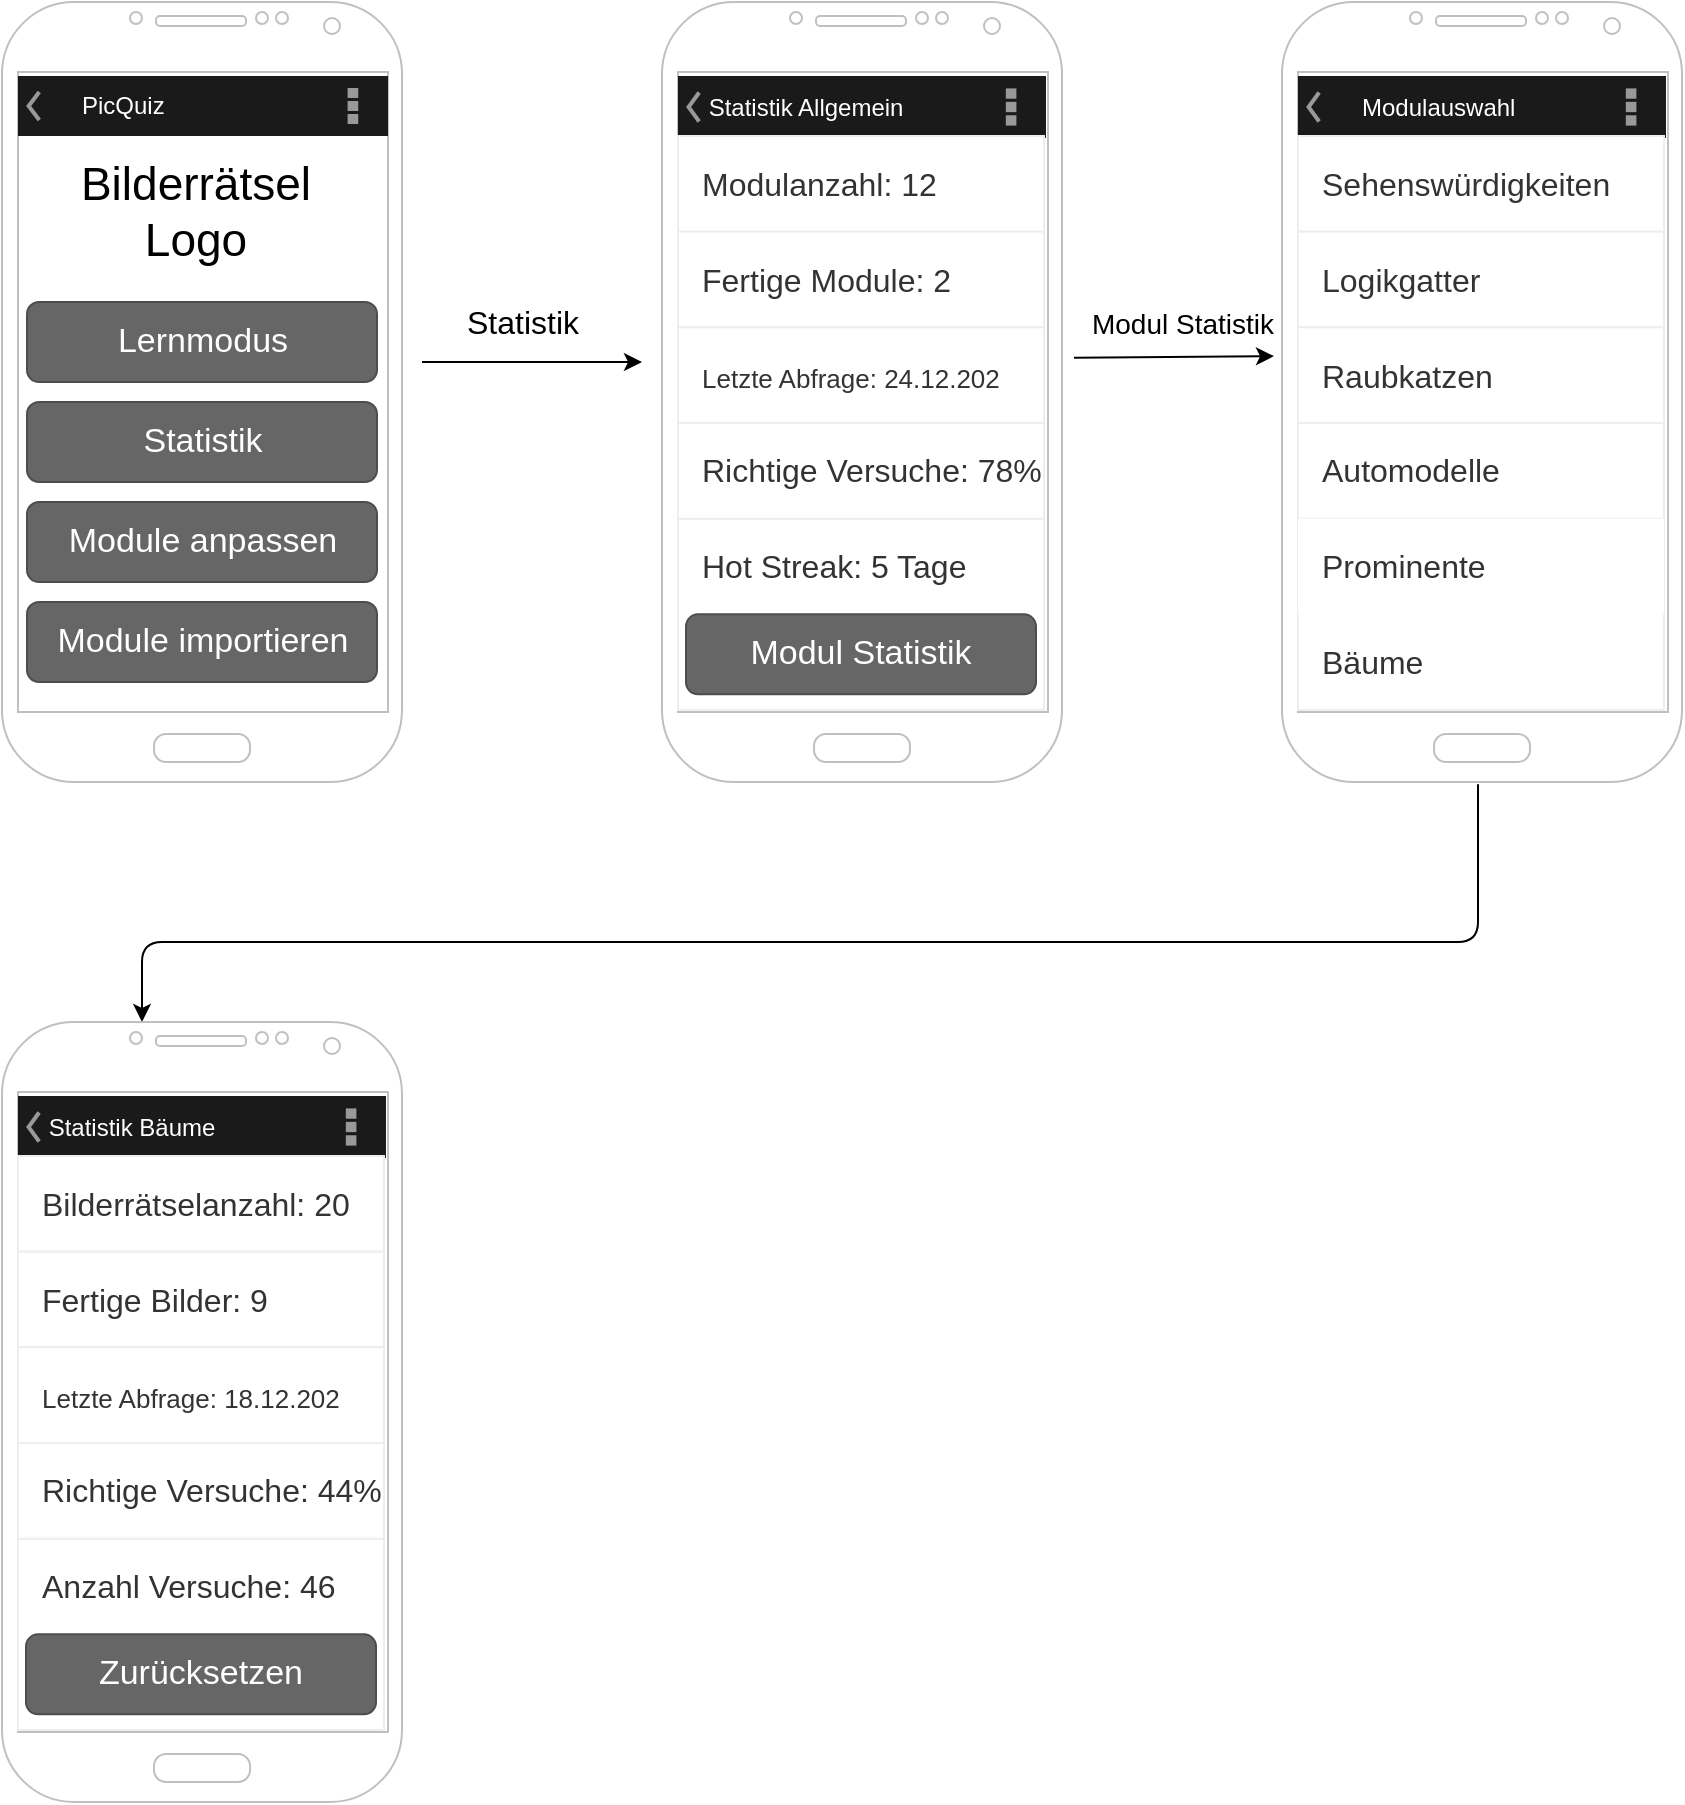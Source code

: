 <mxfile version="14.0.4" type="device"><diagram id="ySW2foGIrpTWuuutoRlv" name="Page-1"><mxGraphModel dx="1422" dy="773" grid="1" gridSize="10" guides="1" tooltips="1" connect="1" arrows="1" fold="1" page="1" pageScale="1" pageWidth="850" pageHeight="1100" math="0" shadow="0"><root><mxCell id="0"/><mxCell id="1" parent="0"/><mxCell id="TEZRZsBwqeEs82x1WGI8-1" value="" style="verticalLabelPosition=bottom;verticalAlign=top;html=1;shadow=0;dashed=0;strokeWidth=1;shape=mxgraph.android.phone2;strokeColor=#c0c0c0;" parent="1" vertex="1"><mxGeometry x="10" y="10" width="200" height="390" as="geometry"/></mxCell><mxCell id="TEZRZsBwqeEs82x1WGI8-9" value="Lernmodus" style="rounded=1;html=1;shadow=0;dashed=0;whiteSpace=wrap;fontSize=17;fillColor=#666666;align=center;strokeColor=#4D4D4D;fontColor=#ffffff;" parent="1" vertex="1"><mxGeometry x="22.5" y="160" width="175" height="40" as="geometry"/></mxCell><mxCell id="TEZRZsBwqeEs82x1WGI8-10" value="Bilderrätsel Logo" style="text;html=1;strokeColor=none;fillColor=none;align=center;verticalAlign=middle;whiteSpace=wrap;rounded=0;fontSize=23;" parent="1" vertex="1"><mxGeometry x="22.5" y="70" width="167.5" height="90" as="geometry"/></mxCell><mxCell id="TEZRZsBwqeEs82x1WGI8-12" value="Module anpassen" style="rounded=1;html=1;shadow=0;dashed=0;whiteSpace=wrap;fontSize=17;fillColor=#666666;align=center;strokeColor=#4D4D4D;fontColor=#ffffff;" parent="1" vertex="1"><mxGeometry x="22.5" y="260" width="175" height="40" as="geometry"/></mxCell><mxCell id="TEZRZsBwqeEs82x1WGI8-30" value="&lt;div&gt;Module importieren&lt;/div&gt;" style="rounded=1;html=1;shadow=0;dashed=0;whiteSpace=wrap;fontSize=17;fillColor=#666666;align=center;strokeColor=#4D4D4D;fontColor=#ffffff;" parent="1" vertex="1"><mxGeometry x="22.5" y="310" width="175" height="40" as="geometry"/></mxCell><mxCell id="TEZRZsBwqeEs82x1WGI8-31" value="&lt;div&gt;Statistik&lt;/div&gt;" style="rounded=1;html=1;shadow=0;dashed=0;whiteSpace=wrap;fontSize=17;fillColor=#666666;align=center;strokeColor=#4D4D4D;fontColor=#ffffff;" parent="1" vertex="1"><mxGeometry x="22.5" y="210" width="175" height="40" as="geometry"/></mxCell><mxCell id="TEZRZsBwqeEs82x1WGI8-48" value="&amp;nbsp;&amp;nbsp;&amp;nbsp;&amp;nbsp;&amp;nbsp;&amp;nbsp;&amp;nbsp;&amp;nbsp; PicQuiz" style="strokeWidth=1;html=1;shadow=0;dashed=0;shape=mxgraph.android.action_bar;fillColor=#1A1A1A;strokeColor=#c0c0c0;strokeWidth=2;fontColor=#FFFFFF;align=left;" parent="1" vertex="1"><mxGeometry x="18" y="47" width="185" height="30" as="geometry"/></mxCell><mxCell id="TEZRZsBwqeEs82x1WGI8-72" value="Statistik" style="endArrow=classic;html=1;fontSize=16;" parent="1" edge="1"><mxGeometry x="-0.091" y="20" width="50" height="50" relative="1" as="geometry"><mxPoint x="220" y="190" as="sourcePoint"/><mxPoint x="330" y="190" as="targetPoint"/><mxPoint as="offset"/></mxGeometry></mxCell><mxCell id="TEZRZsBwqeEs82x1WGI8-82" value="&lt;font style=&quot;font-size: 14px&quot;&gt;Modul Statistik&lt;/font&gt;" style="endArrow=classic;html=1;fontSize=16;entryX=-0.02;entryY=0.454;entryDx=0;entryDy=0;entryPerimeter=0;exitX=1.03;exitY=0.456;exitDx=0;exitDy=0;exitPerimeter=0;" parent="1" source="TEZRZsBwqeEs82x1WGI8-39" edge="1"><mxGeometry x="0.083" y="17" width="50" height="50" relative="1" as="geometry"><mxPoint x="520" y="360" as="sourcePoint"/><mxPoint x="646" y="187.06" as="targetPoint"/><mxPoint as="offset"/></mxGeometry></mxCell><mxCell id="TEZRZsBwqeEs82x1WGI8-83" value="" style="group" parent="1" vertex="1" connectable="0"><mxGeometry x="340" y="10" width="200" height="390" as="geometry"/></mxCell><mxCell id="TEZRZsBwqeEs82x1WGI8-39" value="" style="verticalLabelPosition=bottom;verticalAlign=top;html=1;shadow=0;dashed=0;strokeWidth=1;shape=mxgraph.android.phone2;strokeColor=#c0c0c0;" parent="TEZRZsBwqeEs82x1WGI8-83" vertex="1"><mxGeometry width="200" height="390" as="geometry"/></mxCell><mxCell id="TEZRZsBwqeEs82x1WGI8-49" value="&amp;nbsp;&amp;nbsp;&amp;nbsp; Statistik Allgemein" style="strokeWidth=1;html=1;shadow=0;dashed=0;shape=mxgraph.android.action_bar;fillColor=#1A1A1A;strokeColor=#c0c0c0;strokeWidth=2;fontColor=#FFFFFF;align=left;" parent="TEZRZsBwqeEs82x1WGI8-83" vertex="1"><mxGeometry x="8" y="37" width="184" height="31" as="geometry"/></mxCell><mxCell id="TEZRZsBwqeEs82x1WGI8-59" value="" style="group;fillColor=#ffffff;strokeColor=#EEEEEE;" parent="TEZRZsBwqeEs82x1WGI8-83" vertex="1" connectable="0"><mxGeometry x="8" y="67" width="183" height="287" as="geometry"/></mxCell><mxCell id="TEZRZsBwqeEs82x1WGI8-73" value="" style="group" parent="TEZRZsBwqeEs82x1WGI8-59" vertex="1" connectable="0"><mxGeometry width="183" height="287" as="geometry"/></mxCell><mxCell id="TEZRZsBwqeEs82x1WGI8-56" value="" style="strokeColor=inherit;fillColor=inherit;gradientColor=inherit;strokeWidth=1;html=1;shadow=0;dashed=0;shape=mxgraph.android.rrect;rSize=0;align=left;spacingLeft=10;fontSize=16;fontColor=#333333;" parent="TEZRZsBwqeEs82x1WGI8-73" vertex="1" connectable="0"><mxGeometry width="183" height="239.167" as="geometry"/></mxCell><mxCell id="TEZRZsBwqeEs82x1WGI8-58" value="" style="group" parent="TEZRZsBwqeEs82x1WGI8-56" vertex="1" connectable="0"><mxGeometry width="183" height="239.167" as="geometry"/></mxCell><mxCell id="TEZRZsBwqeEs82x1WGI8-50" value="" style="strokeWidth=1;html=1;shadow=0;dashed=0;shape=mxgraph.android.rrect;rSize=0;strokeColor=#eeeeee;gradientColor=none;fontSize=22;align=left;" parent="TEZRZsBwqeEs82x1WGI8-58" vertex="1"><mxGeometry width="183" height="191.333" as="geometry"/></mxCell><mxCell id="TEZRZsBwqeEs82x1WGI8-51" value="Modulanzahl: 12" style="strokeColor=inherit;fillColor=inherit;gradientColor=inherit;strokeWidth=1;html=1;shadow=0;dashed=0;shape=mxgraph.android.rrect;rSize=0;align=left;spacingLeft=10;fontSize=16;fontColor=#333333;" parent="TEZRZsBwqeEs82x1WGI8-50" vertex="1"><mxGeometry width="183" height="47.833" as="geometry"/></mxCell><mxCell id="TEZRZsBwqeEs82x1WGI8-52" value="Fertige Module: 2" style="strokeColor=inherit;fillColor=inherit;gradientColor=inherit;strokeWidth=1;html=1;shadow=0;dashed=0;shape=mxgraph.android.rrect;rSize=0;align=left;spacingLeft=10;fontSize=16;fontColor=#333333;" parent="TEZRZsBwqeEs82x1WGI8-50" vertex="1"><mxGeometry y="47.833" width="183" height="47.833" as="geometry"/></mxCell><mxCell id="TEZRZsBwqeEs82x1WGI8-53" value="&lt;font style=&quot;font-size: 13px&quot;&gt;Letzte Abfrage: 24.12.202&lt;/font&gt;" style="strokeColor=inherit;fillColor=inherit;gradientColor=inherit;strokeWidth=1;html=1;shadow=0;dashed=0;shape=mxgraph.android.rrect;rSize=0;align=left;spacingLeft=10;fontSize=16;fontColor=#333333;" parent="TEZRZsBwqeEs82x1WGI8-50" vertex="1"><mxGeometry y="95.667" width="183" height="47.833" as="geometry"/></mxCell><mxCell id="TEZRZsBwqeEs82x1WGI8-54" value="Richtige Versuche: 78%" style="strokeColor=inherit;fillColor=inherit;gradientColor=inherit;strokeWidth=1;html=1;shadow=0;dashed=0;shape=mxgraph.android.rrect;rSize=0;align=left;spacingLeft=10;fontSize=16;fontColor=#333333;" parent="TEZRZsBwqeEs82x1WGI8-50" vertex="1"><mxGeometry y="143.5" width="183" height="47.833" as="geometry"/></mxCell><mxCell id="TEZRZsBwqeEs82x1WGI8-55" value="Hot Streak: 5 Tage" style="strokeColor=inherit;fillColor=inherit;gradientColor=inherit;strokeWidth=1;html=1;shadow=0;dashed=0;shape=mxgraph.android.rrect;rSize=0;align=left;spacingLeft=10;fontSize=16;fontColor=#333333;" parent="TEZRZsBwqeEs82x1WGI8-58" vertex="1"><mxGeometry y="191.333" width="183" height="47.833" as="geometry"/></mxCell><mxCell id="32DfO47vYoKh7ACGVt7L-1" value="Modul Statistik" style="rounded=1;html=1;shadow=0;dashed=0;whiteSpace=wrap;fontSize=17;fillColor=#666666;align=center;strokeColor=#4D4D4D;fontColor=#ffffff;" vertex="1" parent="TEZRZsBwqeEs82x1WGI8-59"><mxGeometry x="4" y="239.17" width="175" height="40" as="geometry"/></mxCell><mxCell id="32DfO47vYoKh7ACGVt7L-2" value="" style="group" vertex="1" connectable="0" parent="1"><mxGeometry x="650" y="10" width="200" height="390" as="geometry"/></mxCell><mxCell id="32DfO47vYoKh7ACGVt7L-3" value="" style="verticalLabelPosition=bottom;verticalAlign=top;html=1;shadow=0;dashed=0;strokeWidth=1;shape=mxgraph.android.phone2;strokeColor=#c0c0c0;" vertex="1" parent="32DfO47vYoKh7ACGVt7L-2"><mxGeometry width="200" height="390" as="geometry"/></mxCell><mxCell id="32DfO47vYoKh7ACGVt7L-4" value="&amp;nbsp;&amp;nbsp;&amp;nbsp;&amp;nbsp;&amp;nbsp;&amp;nbsp;&amp;nbsp;&amp;nbsp; Modulauswahl" style="strokeWidth=1;html=1;shadow=0;dashed=0;shape=mxgraph.android.action_bar;fillColor=#1A1A1A;strokeColor=#c0c0c0;strokeWidth=2;fontColor=#FFFFFF;align=left;" vertex="1" parent="32DfO47vYoKh7ACGVt7L-2"><mxGeometry x="8" y="37" width="184" height="31" as="geometry"/></mxCell><mxCell id="32DfO47vYoKh7ACGVt7L-5" value="" style="group;fillColor=#ffffff;strokeColor=#EEEEEE;" vertex="1" connectable="0" parent="32DfO47vYoKh7ACGVt7L-2"><mxGeometry x="8" y="67" width="183" height="287" as="geometry"/></mxCell><mxCell id="32DfO47vYoKh7ACGVt7L-6" value="" style="group" vertex="1" connectable="0" parent="32DfO47vYoKh7ACGVt7L-5"><mxGeometry width="183" height="287" as="geometry"/></mxCell><mxCell id="32DfO47vYoKh7ACGVt7L-7" value="" style="strokeColor=inherit;fillColor=inherit;gradientColor=inherit;strokeWidth=1;html=1;shadow=0;dashed=0;shape=mxgraph.android.rrect;rSize=0;align=left;spacingLeft=10;fontSize=16;fontColor=#333333;" vertex="1" connectable="0" parent="32DfO47vYoKh7ACGVt7L-6"><mxGeometry width="183" height="239.167" as="geometry"/></mxCell><mxCell id="32DfO47vYoKh7ACGVt7L-8" value="" style="group" vertex="1" connectable="0" parent="32DfO47vYoKh7ACGVt7L-7"><mxGeometry width="183" height="239.167" as="geometry"/></mxCell><mxCell id="32DfO47vYoKh7ACGVt7L-9" value="" style="strokeWidth=1;html=1;shadow=0;dashed=0;shape=mxgraph.android.rrect;rSize=0;strokeColor=#eeeeee;gradientColor=none;fontSize=22;align=left;" vertex="1" parent="32DfO47vYoKh7ACGVt7L-8"><mxGeometry width="183" height="191.333" as="geometry"/></mxCell><mxCell id="32DfO47vYoKh7ACGVt7L-10" value="Sehenswürdigkeiten" style="strokeColor=inherit;fillColor=inherit;gradientColor=inherit;strokeWidth=1;html=1;shadow=0;dashed=0;shape=mxgraph.android.rrect;rSize=0;align=left;spacingLeft=10;fontSize=16;fontColor=#333333;" vertex="1" parent="32DfO47vYoKh7ACGVt7L-9"><mxGeometry width="183" height="47.833" as="geometry"/></mxCell><mxCell id="32DfO47vYoKh7ACGVt7L-11" value="Logikgatter" style="strokeColor=inherit;fillColor=inherit;gradientColor=inherit;strokeWidth=1;html=1;shadow=0;dashed=0;shape=mxgraph.android.rrect;rSize=0;align=left;spacingLeft=10;fontSize=16;fontColor=#333333;" vertex="1" parent="32DfO47vYoKh7ACGVt7L-9"><mxGeometry y="47.833" width="183" height="47.833" as="geometry"/></mxCell><mxCell id="32DfO47vYoKh7ACGVt7L-12" value="&lt;div&gt;Raubkatzen&lt;/div&gt;" style="strokeColor=inherit;fillColor=inherit;gradientColor=inherit;strokeWidth=1;html=1;shadow=0;dashed=0;shape=mxgraph.android.rrect;rSize=0;align=left;spacingLeft=10;fontSize=16;fontColor=#333333;" vertex="1" parent="32DfO47vYoKh7ACGVt7L-9"><mxGeometry y="95.667" width="183" height="47.833" as="geometry"/></mxCell><mxCell id="32DfO47vYoKh7ACGVt7L-13" value="&lt;div&gt;Automodelle&lt;/div&gt;" style="strokeColor=inherit;fillColor=inherit;gradientColor=inherit;strokeWidth=1;html=1;shadow=0;dashed=0;shape=mxgraph.android.rrect;rSize=0;align=left;spacingLeft=10;fontSize=16;fontColor=#333333;" vertex="1" parent="32DfO47vYoKh7ACGVt7L-9"><mxGeometry y="143.5" width="183" height="47.833" as="geometry"/></mxCell><mxCell id="32DfO47vYoKh7ACGVt7L-14" value="Prominente" style="strokeColor=inherit;gradientColor=inherit;strokeWidth=1;html=1;shadow=0;dashed=0;shape=mxgraph.android.rrect;rSize=0;align=left;spacingLeft=10;fontSize=16;fontColor=#333333;" vertex="1" parent="32DfO47vYoKh7ACGVt7L-8"><mxGeometry y="191.333" width="183" height="47.833" as="geometry"/></mxCell><mxCell id="32DfO47vYoKh7ACGVt7L-15" value="&lt;div&gt;Bäume&lt;/div&gt;" style="strokeColor=inherit;fillColor=inherit;gradientColor=inherit;strokeWidth=1;html=1;shadow=0;dashed=0;shape=mxgraph.android.rrect;rSize=0;align=left;spacingLeft=10;fontSize=16;fontColor=#333333;" vertex="1" parent="32DfO47vYoKh7ACGVt7L-6"><mxGeometry y="239.167" width="183" height="47.833" as="geometry"/></mxCell><mxCell id="32DfO47vYoKh7ACGVt7L-16" value="" style="endArrow=classic;html=1;exitX=0.49;exitY=1.003;exitDx=0;exitDy=0;exitPerimeter=0;" edge="1" parent="1" source="32DfO47vYoKh7ACGVt7L-3"><mxGeometry width="50" height="50" relative="1" as="geometry"><mxPoint x="390" y="530" as="sourcePoint"/><mxPoint x="80" y="520" as="targetPoint"/><Array as="points"><mxPoint x="748" y="480"/><mxPoint x="430" y="480"/><mxPoint x="80" y="480"/></Array></mxGeometry></mxCell><mxCell id="32DfO47vYoKh7ACGVt7L-17" value="" style="group" vertex="1" connectable="0" parent="1"><mxGeometry x="10" y="520" width="200" height="390" as="geometry"/></mxCell><mxCell id="32DfO47vYoKh7ACGVt7L-18" value="" style="verticalLabelPosition=bottom;verticalAlign=top;html=1;shadow=0;dashed=0;strokeWidth=1;shape=mxgraph.android.phone2;strokeColor=#c0c0c0;" vertex="1" parent="32DfO47vYoKh7ACGVt7L-17"><mxGeometry width="200" height="390" as="geometry"/></mxCell><mxCell id="32DfO47vYoKh7ACGVt7L-19" value="&amp;nbsp;&amp;nbsp;&amp;nbsp; Statistik Bäume" style="strokeWidth=1;html=1;shadow=0;dashed=0;shape=mxgraph.android.action_bar;fillColor=#1A1A1A;strokeColor=#c0c0c0;strokeWidth=2;fontColor=#FFFFFF;align=left;" vertex="1" parent="32DfO47vYoKh7ACGVt7L-17"><mxGeometry x="8" y="37" width="184" height="31" as="geometry"/></mxCell><mxCell id="32DfO47vYoKh7ACGVt7L-20" value="" style="group;fillColor=#ffffff;strokeColor=#EEEEEE;" vertex="1" connectable="0" parent="32DfO47vYoKh7ACGVt7L-17"><mxGeometry x="8" y="67" width="183" height="287" as="geometry"/></mxCell><mxCell id="32DfO47vYoKh7ACGVt7L-21" value="" style="group" vertex="1" connectable="0" parent="32DfO47vYoKh7ACGVt7L-20"><mxGeometry width="183" height="287" as="geometry"/></mxCell><mxCell id="32DfO47vYoKh7ACGVt7L-22" value="" style="strokeColor=inherit;fillColor=inherit;gradientColor=inherit;strokeWidth=1;html=1;shadow=0;dashed=0;shape=mxgraph.android.rrect;rSize=0;align=left;spacingLeft=10;fontSize=16;fontColor=#333333;" vertex="1" connectable="0" parent="32DfO47vYoKh7ACGVt7L-21"><mxGeometry width="183" height="239.167" as="geometry"/></mxCell><mxCell id="32DfO47vYoKh7ACGVt7L-23" value="" style="group" vertex="1" connectable="0" parent="32DfO47vYoKh7ACGVt7L-22"><mxGeometry width="183" height="239.167" as="geometry"/></mxCell><mxCell id="32DfO47vYoKh7ACGVt7L-24" value="" style="strokeWidth=1;html=1;shadow=0;dashed=0;shape=mxgraph.android.rrect;rSize=0;strokeColor=#eeeeee;gradientColor=none;fontSize=22;align=left;" vertex="1" parent="32DfO47vYoKh7ACGVt7L-23"><mxGeometry width="183" height="191.333" as="geometry"/></mxCell><mxCell id="32DfO47vYoKh7ACGVt7L-25" value="Bilderrätselanzahl: 20" style="strokeColor=inherit;fillColor=inherit;gradientColor=inherit;strokeWidth=1;html=1;shadow=0;dashed=0;shape=mxgraph.android.rrect;rSize=0;align=left;spacingLeft=10;fontSize=16;fontColor=#333333;" vertex="1" parent="32DfO47vYoKh7ACGVt7L-24"><mxGeometry width="183" height="47.833" as="geometry"/></mxCell><mxCell id="32DfO47vYoKh7ACGVt7L-26" value="Fertige Bilder: 9" style="strokeColor=inherit;fillColor=inherit;gradientColor=inherit;strokeWidth=1;html=1;shadow=0;dashed=0;shape=mxgraph.android.rrect;rSize=0;align=left;spacingLeft=10;fontSize=16;fontColor=#333333;" vertex="1" parent="32DfO47vYoKh7ACGVt7L-24"><mxGeometry y="47.833" width="183" height="47.833" as="geometry"/></mxCell><mxCell id="32DfO47vYoKh7ACGVt7L-27" value="&lt;font style=&quot;font-size: 13px&quot;&gt;Letzte Abfrage: 18.12.202&lt;/font&gt;" style="strokeColor=inherit;fillColor=inherit;gradientColor=inherit;strokeWidth=1;html=1;shadow=0;dashed=0;shape=mxgraph.android.rrect;rSize=0;align=left;spacingLeft=10;fontSize=16;fontColor=#333333;" vertex="1" parent="32DfO47vYoKh7ACGVt7L-24"><mxGeometry y="95.667" width="183" height="47.833" as="geometry"/></mxCell><mxCell id="32DfO47vYoKh7ACGVt7L-28" value="Richtige Versuche: 44%" style="strokeColor=inherit;fillColor=inherit;gradientColor=inherit;strokeWidth=1;html=1;shadow=0;dashed=0;shape=mxgraph.android.rrect;rSize=0;align=left;spacingLeft=10;fontSize=16;fontColor=#333333;" vertex="1" parent="32DfO47vYoKh7ACGVt7L-24"><mxGeometry y="143.5" width="183" height="47.833" as="geometry"/></mxCell><mxCell id="32DfO47vYoKh7ACGVt7L-29" value="Anzahl Versuche: 46" style="strokeColor=inherit;fillColor=inherit;gradientColor=inherit;strokeWidth=1;html=1;shadow=0;dashed=0;shape=mxgraph.android.rrect;rSize=0;align=left;spacingLeft=10;fontSize=16;fontColor=#333333;" vertex="1" parent="32DfO47vYoKh7ACGVt7L-23"><mxGeometry y="191.333" width="183" height="47.833" as="geometry"/></mxCell><mxCell id="32DfO47vYoKh7ACGVt7L-30" value="Zurücksetzen" style="rounded=1;html=1;shadow=0;dashed=0;whiteSpace=wrap;fontSize=17;fillColor=#666666;align=center;strokeColor=#4D4D4D;fontColor=#ffffff;" vertex="1" parent="32DfO47vYoKh7ACGVt7L-20"><mxGeometry x="4" y="239.17" width="175" height="40" as="geometry"/></mxCell></root></mxGraphModel></diagram></mxfile>